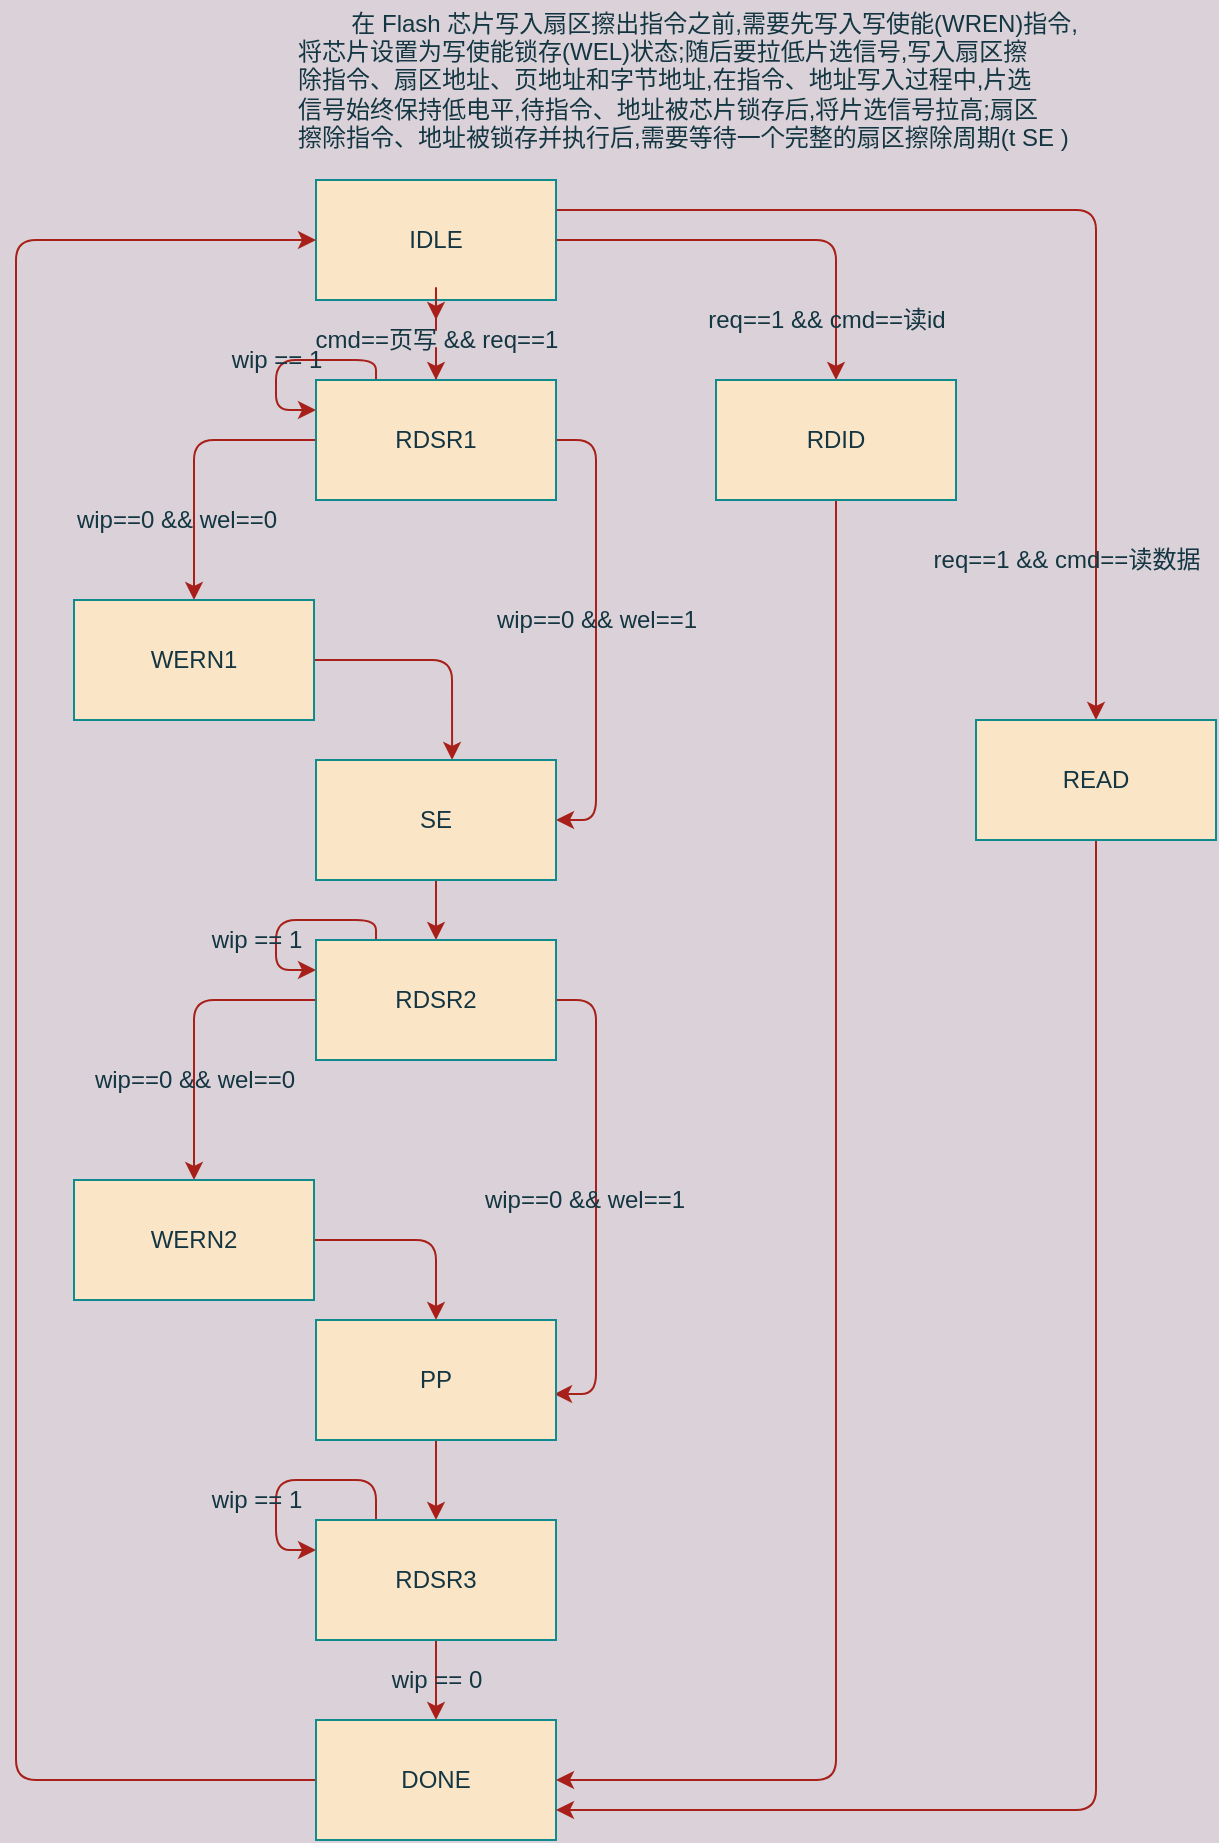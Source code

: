 <mxfile version="14.2.7" type="github">
  <diagram id="N4V3Brw-EeQCrQ-C7NFo" name="Page-1">
    <mxGraphModel dx="1350" dy="804" grid="1" gridSize="10" guides="1" tooltips="1" connect="1" arrows="1" fold="1" page="1" pageScale="1" pageWidth="827" pageHeight="1169" background="#DAD2D8" math="0" shadow="0">
      <root>
        <mxCell id="0" />
        <mxCell id="1" parent="0" />
        <mxCell id="GdseNCPxrkvFLqn0IAgV-6" style="edgeStyle=orthogonalEdgeStyle;curved=0;rounded=1;sketch=0;orthogonalLoop=1;jettySize=auto;html=1;entryX=0.5;entryY=0;entryDx=0;entryDy=0;strokeColor=#A8201A;fillColor=#FAE5C7;fontColor=#143642;" edge="1" parent="1" source="GdseNCPxrkvFLqn0IAgV-14" target="GdseNCPxrkvFLqn0IAgV-2">
          <mxGeometry relative="1" as="geometry" />
        </mxCell>
        <mxCell id="GdseNCPxrkvFLqn0IAgV-42" style="edgeStyle=orthogonalEdgeStyle;curved=0;rounded=1;sketch=0;orthogonalLoop=1;jettySize=auto;html=1;entryX=0.5;entryY=0;entryDx=0;entryDy=0;strokeColor=#A8201A;fillColor=#FAE5C7;fontColor=#143642;" edge="1" parent="1" source="GdseNCPxrkvFLqn0IAgV-1" target="GdseNCPxrkvFLqn0IAgV-41">
          <mxGeometry relative="1" as="geometry" />
        </mxCell>
        <mxCell id="GdseNCPxrkvFLqn0IAgV-46" style="edgeStyle=orthogonalEdgeStyle;curved=0;rounded=1;sketch=0;orthogonalLoop=1;jettySize=auto;html=1;exitX=1;exitY=0.25;exitDx=0;exitDy=0;entryX=0.5;entryY=0;entryDx=0;entryDy=0;strokeColor=#A8201A;fillColor=#FAE5C7;fontColor=#143642;" edge="1" parent="1" source="GdseNCPxrkvFLqn0IAgV-1" target="GdseNCPxrkvFLqn0IAgV-45">
          <mxGeometry relative="1" as="geometry" />
        </mxCell>
        <mxCell id="GdseNCPxrkvFLqn0IAgV-1" value="IDLE" style="rounded=0;whiteSpace=wrap;html=1;sketch=0;strokeColor=#0F8B8D;fillColor=#FAE5C7;fontColor=#143642;" vertex="1" parent="1">
          <mxGeometry x="220" y="110" width="120" height="60" as="geometry" />
        </mxCell>
        <mxCell id="GdseNCPxrkvFLqn0IAgV-8" style="edgeStyle=orthogonalEdgeStyle;curved=0;rounded=1;sketch=0;orthogonalLoop=1;jettySize=auto;html=1;entryX=0.5;entryY=0;entryDx=0;entryDy=0;strokeColor=#A8201A;fillColor=#FAE5C7;fontColor=#143642;" edge="1" parent="1" source="GdseNCPxrkvFLqn0IAgV-2" target="GdseNCPxrkvFLqn0IAgV-7">
          <mxGeometry relative="1" as="geometry" />
        </mxCell>
        <mxCell id="GdseNCPxrkvFLqn0IAgV-18" style="edgeStyle=orthogonalEdgeStyle;curved=0;rounded=1;sketch=0;orthogonalLoop=1;jettySize=auto;html=1;entryX=1;entryY=0.5;entryDx=0;entryDy=0;strokeColor=#A8201A;fillColor=#FAE5C7;fontColor=#143642;exitX=1;exitY=0.5;exitDx=0;exitDy=0;" edge="1" parent="1" source="GdseNCPxrkvFLqn0IAgV-2" target="GdseNCPxrkvFLqn0IAgV-9">
          <mxGeometry relative="1" as="geometry" />
        </mxCell>
        <mxCell id="GdseNCPxrkvFLqn0IAgV-37" style="edgeStyle=orthogonalEdgeStyle;curved=0;rounded=1;sketch=0;orthogonalLoop=1;jettySize=auto;html=1;exitX=0.25;exitY=0;exitDx=0;exitDy=0;strokeColor=#A8201A;fillColor=#FAE5C7;fontColor=#143642;entryX=0;entryY=0.25;entryDx=0;entryDy=0;" edge="1" parent="1" source="GdseNCPxrkvFLqn0IAgV-2" target="GdseNCPxrkvFLqn0IAgV-2">
          <mxGeometry relative="1" as="geometry">
            <mxPoint x="200" y="220" as="targetPoint" />
            <Array as="points">
              <mxPoint x="250" y="200" />
              <mxPoint x="200" y="200" />
              <mxPoint x="200" y="225" />
            </Array>
          </mxGeometry>
        </mxCell>
        <mxCell id="GdseNCPxrkvFLqn0IAgV-2" value="RDSR1" style="whiteSpace=wrap;html=1;rounded=0;sketch=0;strokeColor=#0F8B8D;fillColor=#FAE5C7;fontColor=#143642;" vertex="1" parent="1">
          <mxGeometry x="220" y="210" width="120" height="60" as="geometry" />
        </mxCell>
        <mxCell id="GdseNCPxrkvFLqn0IAgV-3" value="&lt;div align=&quot;left&quot;&gt;&amp;nbsp;&amp;nbsp;&amp;nbsp;&amp;nbsp;&amp;nbsp;&amp;nbsp;&amp;nbsp; 在 Flash 芯片写入扇区擦出指令之前,需要先写入写使能(WREN)指令,&lt;/div&gt;&lt;div align=&quot;left&quot;&gt;将芯片设置为写使能锁存(WEL)状态;随后要拉低片选信号,写入扇区擦&lt;/div&gt;&lt;div align=&quot;left&quot;&gt;除指令、扇区地址、页地址和字节地址,在指令、地址写入过程中,片选&lt;/div&gt;&lt;div align=&quot;left&quot;&gt;信号始终保持低电平,待指令、地址被芯片锁存后,将片选信号拉高;扇区&lt;/div&gt;&lt;div align=&quot;left&quot;&gt;擦除指令、地址被锁存并执行后,需要等待一个完整的扇区擦除周期(t SE )&lt;/div&gt;" style="text;html=1;align=left;verticalAlign=middle;resizable=0;points=[];autosize=1;fontColor=#143642;" vertex="1" parent="1">
          <mxGeometry x="209" y="20" width="410" height="80" as="geometry" />
        </mxCell>
        <mxCell id="GdseNCPxrkvFLqn0IAgV-5" value="wip==0 &amp;amp;&amp;amp; wel==0" style="text;html=1;align=center;verticalAlign=middle;resizable=0;points=[];autosize=1;fontColor=#143642;" vertex="1" parent="1">
          <mxGeometry x="90" y="270" width="120" height="20" as="geometry" />
        </mxCell>
        <mxCell id="GdseNCPxrkvFLqn0IAgV-10" style="edgeStyle=orthogonalEdgeStyle;curved=0;rounded=1;sketch=0;orthogonalLoop=1;jettySize=auto;html=1;entryX=0.567;entryY=0;entryDx=0;entryDy=0;entryPerimeter=0;strokeColor=#A8201A;fillColor=#FAE5C7;fontColor=#143642;" edge="1" parent="1" source="GdseNCPxrkvFLqn0IAgV-7" target="GdseNCPxrkvFLqn0IAgV-9">
          <mxGeometry relative="1" as="geometry" />
        </mxCell>
        <mxCell id="GdseNCPxrkvFLqn0IAgV-7" value="WERN1" style="whiteSpace=wrap;html=1;rounded=0;sketch=0;strokeColor=#0F8B8D;fillColor=#FAE5C7;fontColor=#143642;" vertex="1" parent="1">
          <mxGeometry x="99" y="320" width="120" height="60" as="geometry" />
        </mxCell>
        <mxCell id="GdseNCPxrkvFLqn0IAgV-17" style="edgeStyle=orthogonalEdgeStyle;curved=0;rounded=1;sketch=0;orthogonalLoop=1;jettySize=auto;html=1;entryX=0.5;entryY=0;entryDx=0;entryDy=0;strokeColor=#A8201A;fillColor=#FAE5C7;fontColor=#143642;" edge="1" parent="1" source="GdseNCPxrkvFLqn0IAgV-9" target="GdseNCPxrkvFLqn0IAgV-16">
          <mxGeometry relative="1" as="geometry" />
        </mxCell>
        <mxCell id="GdseNCPxrkvFLqn0IAgV-9" value="SE" style="whiteSpace=wrap;html=1;rounded=0;sketch=0;strokeColor=#0F8B8D;fillColor=#FAE5C7;fontColor=#143642;" vertex="1" parent="1">
          <mxGeometry x="220" y="400" width="120" height="60" as="geometry" />
        </mxCell>
        <mxCell id="GdseNCPxrkvFLqn0IAgV-12" value="wip==0 &amp;amp;&amp;amp; wel==1" style="text;html=1;align=center;verticalAlign=middle;resizable=0;points=[];autosize=1;fontColor=#143642;" vertex="1" parent="1">
          <mxGeometry x="300" y="320" width="120" height="20" as="geometry" />
        </mxCell>
        <mxCell id="GdseNCPxrkvFLqn0IAgV-14" value="cmd==页写 &amp;amp;&amp;amp; req==1" style="text;html=1;align=center;verticalAlign=middle;resizable=0;points=[];autosize=1;fontColor=#143642;" vertex="1" parent="1">
          <mxGeometry x="210" y="180" width="140" height="20" as="geometry" />
        </mxCell>
        <mxCell id="GdseNCPxrkvFLqn0IAgV-15" style="edgeStyle=orthogonalEdgeStyle;curved=0;rounded=1;sketch=0;orthogonalLoop=1;jettySize=auto;html=1;entryX=0.5;entryY=0;entryDx=0;entryDy=0;strokeColor=#A8201A;fillColor=#FAE5C7;fontColor=#143642;" edge="1" parent="1" source="GdseNCPxrkvFLqn0IAgV-1" target="GdseNCPxrkvFLqn0IAgV-14">
          <mxGeometry relative="1" as="geometry">
            <mxPoint x="280" y="170" as="sourcePoint" />
            <mxPoint x="280" y="210" as="targetPoint" />
          </mxGeometry>
        </mxCell>
        <mxCell id="GdseNCPxrkvFLqn0IAgV-25" style="edgeStyle=orthogonalEdgeStyle;curved=0;rounded=1;sketch=0;orthogonalLoop=1;jettySize=auto;html=1;entryX=0.5;entryY=0;entryDx=0;entryDy=0;strokeColor=#A8201A;fillColor=#FAE5C7;fontColor=#143642;" edge="1" parent="1" source="GdseNCPxrkvFLqn0IAgV-16" target="GdseNCPxrkvFLqn0IAgV-19">
          <mxGeometry relative="1" as="geometry" />
        </mxCell>
        <mxCell id="GdseNCPxrkvFLqn0IAgV-28" style="edgeStyle=orthogonalEdgeStyle;curved=0;rounded=1;sketch=0;orthogonalLoop=1;jettySize=auto;html=1;entryX=0.992;entryY=0.617;entryDx=0;entryDy=0;entryPerimeter=0;strokeColor=#A8201A;fillColor=#FAE5C7;fontColor=#143642;exitX=1;exitY=0.5;exitDx=0;exitDy=0;" edge="1" parent="1" source="GdseNCPxrkvFLqn0IAgV-16" target="GdseNCPxrkvFLqn0IAgV-26">
          <mxGeometry relative="1" as="geometry" />
        </mxCell>
        <mxCell id="GdseNCPxrkvFLqn0IAgV-39" style="edgeStyle=orthogonalEdgeStyle;curved=0;rounded=1;sketch=0;orthogonalLoop=1;jettySize=auto;html=1;exitX=0.25;exitY=0;exitDx=0;exitDy=0;strokeColor=#A8201A;fillColor=#FAE5C7;fontColor=#143642;entryX=0;entryY=0.25;entryDx=0;entryDy=0;" edge="1" parent="1" source="GdseNCPxrkvFLqn0IAgV-16" target="GdseNCPxrkvFLqn0IAgV-16">
          <mxGeometry relative="1" as="geometry">
            <mxPoint x="200" y="500" as="targetPoint" />
            <Array as="points">
              <mxPoint x="250" y="480" />
              <mxPoint x="200" y="480" />
              <mxPoint x="200" y="505" />
            </Array>
          </mxGeometry>
        </mxCell>
        <mxCell id="GdseNCPxrkvFLqn0IAgV-16" value="RDSR2" style="whiteSpace=wrap;html=1;rounded=0;sketch=0;strokeColor=#0F8B8D;fillColor=#FAE5C7;fontColor=#143642;" vertex="1" parent="1">
          <mxGeometry x="220" y="490" width="120" height="60" as="geometry" />
        </mxCell>
        <mxCell id="GdseNCPxrkvFLqn0IAgV-27" style="edgeStyle=orthogonalEdgeStyle;curved=0;rounded=1;sketch=0;orthogonalLoop=1;jettySize=auto;html=1;entryX=0.5;entryY=0;entryDx=0;entryDy=0;strokeColor=#A8201A;fillColor=#FAE5C7;fontColor=#143642;" edge="1" parent="1" source="GdseNCPxrkvFLqn0IAgV-19" target="GdseNCPxrkvFLqn0IAgV-26">
          <mxGeometry relative="1" as="geometry" />
        </mxCell>
        <mxCell id="GdseNCPxrkvFLqn0IAgV-19" value="WERN2" style="whiteSpace=wrap;html=1;rounded=0;sketch=0;strokeColor=#0F8B8D;fillColor=#FAE5C7;fontColor=#143642;" vertex="1" parent="1">
          <mxGeometry x="99" y="610" width="120" height="60" as="geometry" />
        </mxCell>
        <mxCell id="GdseNCPxrkvFLqn0IAgV-21" value="wip==0 &amp;amp;&amp;amp; wel==0" style="text;html=1;align=center;verticalAlign=middle;resizable=0;points=[];autosize=1;fontColor=#143642;" vertex="1" parent="1">
          <mxGeometry x="99" y="550" width="120" height="20" as="geometry" />
        </mxCell>
        <mxCell id="GdseNCPxrkvFLqn0IAgV-31" style="edgeStyle=orthogonalEdgeStyle;curved=0;rounded=1;sketch=0;orthogonalLoop=1;jettySize=auto;html=1;entryX=0.5;entryY=0;entryDx=0;entryDy=0;strokeColor=#A8201A;fillColor=#FAE5C7;fontColor=#143642;" edge="1" parent="1" source="GdseNCPxrkvFLqn0IAgV-26" target="GdseNCPxrkvFLqn0IAgV-30">
          <mxGeometry relative="1" as="geometry" />
        </mxCell>
        <mxCell id="GdseNCPxrkvFLqn0IAgV-26" value="PP" style="whiteSpace=wrap;html=1;rounded=0;sketch=0;strokeColor=#0F8B8D;fillColor=#FAE5C7;fontColor=#143642;" vertex="1" parent="1">
          <mxGeometry x="220" y="680" width="120" height="60" as="geometry" />
        </mxCell>
        <mxCell id="GdseNCPxrkvFLqn0IAgV-29" value="wip==0 &amp;amp;&amp;amp; wel==1" style="text;html=1;align=center;verticalAlign=middle;resizable=0;points=[];autosize=1;fontColor=#143642;" vertex="1" parent="1">
          <mxGeometry x="294" y="610" width="120" height="20" as="geometry" />
        </mxCell>
        <mxCell id="GdseNCPxrkvFLqn0IAgV-33" style="edgeStyle=orthogonalEdgeStyle;curved=0;rounded=1;sketch=0;orthogonalLoop=1;jettySize=auto;html=1;entryX=0.5;entryY=0;entryDx=0;entryDy=0;strokeColor=#A8201A;fillColor=#FAE5C7;fontColor=#143642;" edge="1" parent="1" source="GdseNCPxrkvFLqn0IAgV-30" target="GdseNCPxrkvFLqn0IAgV-32">
          <mxGeometry relative="1" as="geometry" />
        </mxCell>
        <mxCell id="GdseNCPxrkvFLqn0IAgV-35" style="edgeStyle=orthogonalEdgeStyle;curved=0;rounded=1;sketch=0;orthogonalLoop=1;jettySize=auto;html=1;strokeColor=#A8201A;fillColor=#FAE5C7;fontColor=#143642;exitX=0.25;exitY=0;exitDx=0;exitDy=0;entryX=0;entryY=0.25;entryDx=0;entryDy=0;" edge="1" parent="1" source="GdseNCPxrkvFLqn0IAgV-30" target="GdseNCPxrkvFLqn0IAgV-30">
          <mxGeometry relative="1" as="geometry">
            <mxPoint x="210" y="790" as="targetPoint" />
            <Array as="points">
              <mxPoint x="250" y="760" />
              <mxPoint x="200" y="760" />
              <mxPoint x="200" y="795" />
            </Array>
          </mxGeometry>
        </mxCell>
        <mxCell id="GdseNCPxrkvFLqn0IAgV-30" value="RDSR3" style="whiteSpace=wrap;html=1;rounded=0;sketch=0;strokeColor=#0F8B8D;fillColor=#FAE5C7;fontColor=#143642;" vertex="1" parent="1">
          <mxGeometry x="220" y="780" width="120" height="60" as="geometry" />
        </mxCell>
        <mxCell id="GdseNCPxrkvFLqn0IAgV-49" style="edgeStyle=orthogonalEdgeStyle;curved=0;rounded=1;sketch=0;orthogonalLoop=1;jettySize=auto;html=1;entryX=0;entryY=0.5;entryDx=0;entryDy=0;strokeColor=#A8201A;fillColor=#FAE5C7;fontColor=#143642;" edge="1" parent="1" source="GdseNCPxrkvFLqn0IAgV-32" target="GdseNCPxrkvFLqn0IAgV-1">
          <mxGeometry relative="1" as="geometry">
            <Array as="points">
              <mxPoint x="70" y="910" />
              <mxPoint x="70" y="140" />
            </Array>
          </mxGeometry>
        </mxCell>
        <mxCell id="GdseNCPxrkvFLqn0IAgV-32" value="DONE" style="whiteSpace=wrap;html=1;rounded=0;sketch=0;strokeColor=#0F8B8D;fillColor=#FAE5C7;fontColor=#143642;" vertex="1" parent="1">
          <mxGeometry x="220" y="880" width="120" height="60" as="geometry" />
        </mxCell>
        <mxCell id="GdseNCPxrkvFLqn0IAgV-34" value="wip == 0" style="text;html=1;align=center;verticalAlign=middle;resizable=0;points=[];autosize=1;fontColor=#143642;" vertex="1" parent="1">
          <mxGeometry x="250" y="850" width="60" height="20" as="geometry" />
        </mxCell>
        <mxCell id="GdseNCPxrkvFLqn0IAgV-36" value="wip == 1" style="text;html=1;align=center;verticalAlign=middle;resizable=0;points=[];autosize=1;fontColor=#143642;" vertex="1" parent="1">
          <mxGeometry x="160" y="760" width="60" height="20" as="geometry" />
        </mxCell>
        <mxCell id="GdseNCPxrkvFLqn0IAgV-38" value="wip == 1" style="text;html=1;align=center;verticalAlign=middle;resizable=0;points=[];autosize=1;fontColor=#143642;" vertex="1" parent="1">
          <mxGeometry x="170" y="190" width="60" height="20" as="geometry" />
        </mxCell>
        <mxCell id="GdseNCPxrkvFLqn0IAgV-40" value="wip == 1" style="text;html=1;align=center;verticalAlign=middle;resizable=0;points=[];autosize=1;fontColor=#143642;" vertex="1" parent="1">
          <mxGeometry x="160" y="480" width="60" height="20" as="geometry" />
        </mxCell>
        <mxCell id="GdseNCPxrkvFLqn0IAgV-44" style="edgeStyle=orthogonalEdgeStyle;curved=0;rounded=1;sketch=0;orthogonalLoop=1;jettySize=auto;html=1;entryX=1;entryY=0.5;entryDx=0;entryDy=0;strokeColor=#A8201A;fillColor=#FAE5C7;fontColor=#143642;" edge="1" parent="1" source="GdseNCPxrkvFLqn0IAgV-41" target="GdseNCPxrkvFLqn0IAgV-32">
          <mxGeometry relative="1" as="geometry">
            <Array as="points">
              <mxPoint x="480" y="910" />
            </Array>
          </mxGeometry>
        </mxCell>
        <mxCell id="GdseNCPxrkvFLqn0IAgV-41" value="RDID" style="whiteSpace=wrap;html=1;rounded=0;sketch=0;strokeColor=#0F8B8D;fillColor=#FAE5C7;fontColor=#143642;" vertex="1" parent="1">
          <mxGeometry x="420" y="210" width="120" height="60" as="geometry" />
        </mxCell>
        <mxCell id="GdseNCPxrkvFLqn0IAgV-43" value="req==1 &amp;amp;&amp;amp; cmd==读id" style="text;html=1;align=center;verticalAlign=middle;resizable=0;points=[];autosize=1;fontColor=#143642;" vertex="1" parent="1">
          <mxGeometry x="410" y="170" width="130" height="20" as="geometry" />
        </mxCell>
        <mxCell id="GdseNCPxrkvFLqn0IAgV-48" style="edgeStyle=orthogonalEdgeStyle;curved=0;rounded=1;sketch=0;orthogonalLoop=1;jettySize=auto;html=1;entryX=1;entryY=0.75;entryDx=0;entryDy=0;strokeColor=#A8201A;fillColor=#FAE5C7;fontColor=#143642;" edge="1" parent="1" source="GdseNCPxrkvFLqn0IAgV-45" target="GdseNCPxrkvFLqn0IAgV-32">
          <mxGeometry relative="1" as="geometry">
            <Array as="points">
              <mxPoint x="610" y="925" />
            </Array>
          </mxGeometry>
        </mxCell>
        <mxCell id="GdseNCPxrkvFLqn0IAgV-45" value="READ" style="whiteSpace=wrap;html=1;rounded=0;sketch=0;strokeColor=#0F8B8D;fillColor=#FAE5C7;fontColor=#143642;" vertex="1" parent="1">
          <mxGeometry x="550" y="380" width="120" height="60" as="geometry" />
        </mxCell>
        <mxCell id="GdseNCPxrkvFLqn0IAgV-47" value="req==1 &amp;amp;&amp;amp; cmd==读数据" style="text;html=1;align=center;verticalAlign=middle;resizable=0;points=[];autosize=1;fontColor=#143642;" vertex="1" parent="1">
          <mxGeometry x="520" y="290" width="150" height="20" as="geometry" />
        </mxCell>
      </root>
    </mxGraphModel>
  </diagram>
</mxfile>
